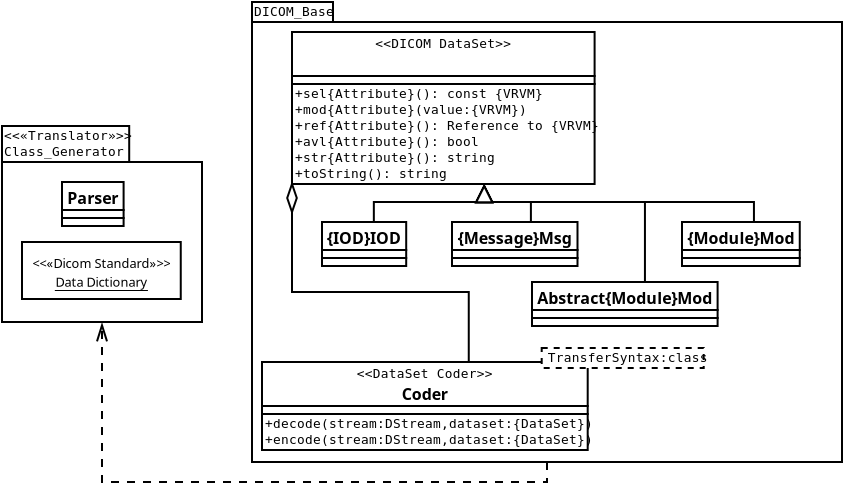 <?xml version="1.0"?>
<diagram xmlns:dia="http://www.lysator.liu.se/~alla/dia/">
  <diagramdata>
    <attribute name="background">
      <color val="#ffffff"/>
    </attribute>
    <attribute name="paper">
      <composite type="paper">
        <attribute name="name">
          <string>#A4#</string>
        </attribute>
        <attribute name="tmargin">
          <real val="2.82"/>
        </attribute>
        <attribute name="bmargin">
          <real val="2.82"/>
        </attribute>
        <attribute name="lmargin">
          <real val="2.82"/>
        </attribute>
        <attribute name="rmargin">
          <real val="2.82"/>
        </attribute>
        <attribute name="is_portrait">
          <boolean val="true"/>
        </attribute>
        <attribute name="scaling">
          <real val="1"/>
        </attribute>
        <attribute name="fitto">
          <boolean val="false"/>
        </attribute>
      </composite>
    </attribute>
    <attribute name="grid">
      <composite type="grid">
        <attribute name="width_x">
          <real val="0.5"/>
        </attribute>
        <attribute name="width_y">
          <real val="0.5"/>
        </attribute>
        <attribute name="visible_x">
          <int val="1"/>
        </attribute>
        <attribute name="visible_y">
          <int val="1"/>
        </attribute>
      </composite>
    </attribute>
    <attribute name="guides">
      <composite type="guides">
        <attribute name="hguides"/>
        <attribute name="vguides"/>
      </composite>
    </attribute>
  </diagramdata>
  <layer name="Background" visible="true">
    <object type="UML - LargePackage" version="0" id="O0">
      <attribute name="obj_pos">
        <point val="14.5,7"/>
      </attribute>
      <attribute name="obj_bb">
        <rectangle val="14.45,5.15;44.05,29.05"/>
      </attribute>
      <attribute name="elem_corner">
        <point val="14.5,7"/>
      </attribute>
      <attribute name="elem_width">
        <real val="29.5"/>
      </attribute>
      <attribute name="elem_height">
        <real val="22"/>
      </attribute>
      <attribute name="name">
        <string>#DICOM_Base#</string>
      </attribute>
      <attribute name="stereotype">
        <string/>
      </attribute>
    </object>
    <object type="UML - Class" version="0" id="O1">
      <attribute name="obj_pos">
        <point val="16.5,7.5"/>
      </attribute>
      <attribute name="obj_bb">
        <rectangle val="16.45,7.45;35.772,15.15"/>
      </attribute>
      <attribute name="elem_corner">
        <point val="16.5,7.5"/>
      </attribute>
      <attribute name="elem_width">
        <real val="19.222"/>
      </attribute>
      <attribute name="elem_height">
        <real val="7.6"/>
      </attribute>
      <attribute name="name">
        <string>##</string>
      </attribute>
      <attribute name="stereotype">
        <string>#DICOM DataSet#</string>
      </attribute>
      <attribute name="abstract">
        <boolean val="false"/>
      </attribute>
      <attribute name="suppress_attributes">
        <boolean val="false"/>
      </attribute>
      <attribute name="suppress_operations">
        <boolean val="false"/>
      </attribute>
      <attribute name="visible_attributes">
        <boolean val="true"/>
      </attribute>
      <attribute name="visible_operations">
        <boolean val="true"/>
      </attribute>
      <attribute name="attributes"/>
      <attribute name="operations">
        <composite type="umloperation">
          <attribute name="name">
            <string>#sel{Attribute}#</string>
          </attribute>
          <attribute name="type">
            <string>#const {VRVM}#</string>
          </attribute>
          <attribute name="visibility">
            <enum val="0"/>
          </attribute>
          <attribute name="abstract">
            <boolean val="false"/>
          </attribute>
          <attribute name="class_scope">
            <boolean val="false"/>
          </attribute>
          <attribute name="parameters"/>
        </composite>
        <composite type="umloperation">
          <attribute name="name">
            <string>#mod{Attribute}#</string>
          </attribute>
          <attribute name="type">
            <string/>
          </attribute>
          <attribute name="visibility">
            <enum val="0"/>
          </attribute>
          <attribute name="abstract">
            <boolean val="false"/>
          </attribute>
          <attribute name="class_scope">
            <boolean val="false"/>
          </attribute>
          <attribute name="parameters">
            <composite type="umlparameter">
              <attribute name="name">
                <string>#value#</string>
              </attribute>
              <attribute name="type">
                <string>#{VRVM}#</string>
              </attribute>
              <attribute name="value">
                <string/>
              </attribute>
              <attribute name="kind">
                <enum val="0"/>
              </attribute>
            </composite>
          </attribute>
        </composite>
        <composite type="umloperation">
          <attribute name="name">
            <string>#ref{Attribute}#</string>
          </attribute>
          <attribute name="type">
            <string>#Reference to {VRVM}#</string>
          </attribute>
          <attribute name="visibility">
            <enum val="0"/>
          </attribute>
          <attribute name="abstract">
            <boolean val="false"/>
          </attribute>
          <attribute name="class_scope">
            <boolean val="false"/>
          </attribute>
          <attribute name="parameters"/>
        </composite>
        <composite type="umloperation">
          <attribute name="name">
            <string>#avl{Attribute}#</string>
          </attribute>
          <attribute name="type">
            <string>#bool#</string>
          </attribute>
          <attribute name="visibility">
            <enum val="0"/>
          </attribute>
          <attribute name="abstract">
            <boolean val="false"/>
          </attribute>
          <attribute name="class_scope">
            <boolean val="false"/>
          </attribute>
          <attribute name="parameters"/>
        </composite>
        <composite type="umloperation">
          <attribute name="name">
            <string>#str{Attribute}#</string>
          </attribute>
          <attribute name="type">
            <string>#string#</string>
          </attribute>
          <attribute name="visibility">
            <enum val="0"/>
          </attribute>
          <attribute name="abstract">
            <boolean val="false"/>
          </attribute>
          <attribute name="class_scope">
            <boolean val="false"/>
          </attribute>
          <attribute name="parameters"/>
        </composite>
        <composite type="umloperation">
          <attribute name="name">
            <string>#toString#</string>
          </attribute>
          <attribute name="type">
            <string>#string#</string>
          </attribute>
          <attribute name="visibility">
            <enum val="0"/>
          </attribute>
          <attribute name="abstract">
            <boolean val="false"/>
          </attribute>
          <attribute name="class_scope">
            <boolean val="false"/>
          </attribute>
          <attribute name="parameters"/>
        </composite>
      </attribute>
      <attribute name="template">
        <boolean val="false"/>
      </attribute>
      <attribute name="templates"/>
    </object>
    <object type="UML - Class" version="0" id="O2">
      <attribute name="obj_pos">
        <point val="18,17"/>
      </attribute>
      <attribute name="obj_bb">
        <rectangle val="17.95,16.95;23.233,19.25"/>
      </attribute>
      <attribute name="elem_corner">
        <point val="18,17"/>
      </attribute>
      <attribute name="elem_width">
        <real val="5.183"/>
      </attribute>
      <attribute name="elem_height">
        <real val="2.2"/>
      </attribute>
      <attribute name="name">
        <string>#{IOD}IOD#</string>
      </attribute>
      <attribute name="stereotype">
        <string/>
      </attribute>
      <attribute name="abstract">
        <boolean val="false"/>
      </attribute>
      <attribute name="suppress_attributes">
        <boolean val="false"/>
      </attribute>
      <attribute name="suppress_operations">
        <boolean val="false"/>
      </attribute>
      <attribute name="visible_attributes">
        <boolean val="true"/>
      </attribute>
      <attribute name="visible_operations">
        <boolean val="true"/>
      </attribute>
      <attribute name="attributes"/>
      <attribute name="operations"/>
      <attribute name="template">
        <boolean val="false"/>
      </attribute>
      <attribute name="templates"/>
    </object>
    <object type="UML - Class" version="0" id="O3">
      <attribute name="obj_pos">
        <point val="24.5,17"/>
      </attribute>
      <attribute name="obj_bb">
        <rectangle val="24.45,16.95;32.44,19.25"/>
      </attribute>
      <attribute name="elem_corner">
        <point val="24.5,17"/>
      </attribute>
      <attribute name="elem_width">
        <real val="7.89"/>
      </attribute>
      <attribute name="elem_height">
        <real val="2.2"/>
      </attribute>
      <attribute name="name">
        <string>#{Message}Msg#</string>
      </attribute>
      <attribute name="stereotype">
        <string/>
      </attribute>
      <attribute name="abstract">
        <boolean val="false"/>
      </attribute>
      <attribute name="suppress_attributes">
        <boolean val="false"/>
      </attribute>
      <attribute name="suppress_operations">
        <boolean val="false"/>
      </attribute>
      <attribute name="visible_attributes">
        <boolean val="true"/>
      </attribute>
      <attribute name="visible_operations">
        <boolean val="true"/>
      </attribute>
      <attribute name="attributes"/>
      <attribute name="operations"/>
      <attribute name="template">
        <boolean val="false"/>
      </attribute>
      <attribute name="templates"/>
    </object>
    <object type="UML - Class" version="0" id="O4">
      <attribute name="obj_pos">
        <point val="36,17"/>
      </attribute>
      <attribute name="obj_bb">
        <rectangle val="35.95,16.95;43.243,19.25"/>
      </attribute>
      <attribute name="elem_corner">
        <point val="36,17"/>
      </attribute>
      <attribute name="elem_width">
        <real val="7.193"/>
      </attribute>
      <attribute name="elem_height">
        <real val="2.2"/>
      </attribute>
      <attribute name="name">
        <string>#{Module}Mod#</string>
      </attribute>
      <attribute name="stereotype">
        <string/>
      </attribute>
      <attribute name="abstract">
        <boolean val="false"/>
      </attribute>
      <attribute name="suppress_attributes">
        <boolean val="false"/>
      </attribute>
      <attribute name="suppress_operations">
        <boolean val="false"/>
      </attribute>
      <attribute name="visible_attributes">
        <boolean val="true"/>
      </attribute>
      <attribute name="visible_operations">
        <boolean val="true"/>
      </attribute>
      <attribute name="attributes"/>
      <attribute name="operations"/>
      <attribute name="template">
        <boolean val="false"/>
      </attribute>
      <attribute name="templates"/>
    </object>
    <object type="UML - Class" version="0" id="O5">
      <attribute name="obj_pos">
        <point val="28.5,20"/>
      </attribute>
      <attribute name="obj_bb">
        <rectangle val="28.45,19.95;39.844,22.25"/>
      </attribute>
      <attribute name="elem_corner">
        <point val="28.5,20"/>
      </attribute>
      <attribute name="elem_width">
        <real val="11.294"/>
      </attribute>
      <attribute name="elem_height">
        <real val="2.2"/>
      </attribute>
      <attribute name="name">
        <string>#Abstract{Module}Mod#</string>
      </attribute>
      <attribute name="stereotype">
        <string/>
      </attribute>
      <attribute name="abstract">
        <boolean val="false"/>
      </attribute>
      <attribute name="suppress_attributes">
        <boolean val="false"/>
      </attribute>
      <attribute name="suppress_operations">
        <boolean val="false"/>
      </attribute>
      <attribute name="visible_attributes">
        <boolean val="true"/>
      </attribute>
      <attribute name="visible_operations">
        <boolean val="true"/>
      </attribute>
      <attribute name="attributes"/>
      <attribute name="operations"/>
      <attribute name="template">
        <boolean val="false"/>
      </attribute>
      <attribute name="templates"/>
    </object>
    <object type="UML - Generalization" version="0" id="O6">
      <attribute name="obj_pos">
        <point val="26.111,15.1"/>
      </attribute>
      <attribute name="obj_bb">
        <rectangle val="19.742,14.25;26.961,17.85"/>
      </attribute>
      <attribute name="orth_points">
        <point val="26.111,15.1"/>
        <point val="26.111,16"/>
        <point val="20.592,16"/>
        <point val="20.592,17"/>
      </attribute>
      <attribute name="orth_orient">
        <enum val="1"/>
        <enum val="0"/>
        <enum val="1"/>
      </attribute>
      <attribute name="name">
        <string/>
      </attribute>
      <attribute name="stereotype">
        <string/>
      </attribute>
      <connections>
        <connection handle="0" to="O1" connection="6"/>
        <connection handle="1" to="O2" connection="1"/>
      </connections>
    </object>
    <object type="UML - Generalization" version="0" id="O7">
      <attribute name="obj_pos">
        <point val="26.111,15.1"/>
      </attribute>
      <attribute name="obj_bb">
        <rectangle val="25.261,14.25;29.295,17.85"/>
      </attribute>
      <attribute name="orth_points">
        <point val="26.111,15.1"/>
        <point val="26.111,16"/>
        <point val="28.445,16"/>
        <point val="28.445,17"/>
      </attribute>
      <attribute name="orth_orient">
        <enum val="1"/>
        <enum val="0"/>
        <enum val="1"/>
      </attribute>
      <attribute name="name">
        <string/>
      </attribute>
      <attribute name="stereotype">
        <string/>
      </attribute>
      <connections>
        <connection handle="0" to="O1" connection="6"/>
        <connection handle="1" to="O3" connection="1"/>
      </connections>
    </object>
    <object type="UML - Generalization" version="0" id="O8">
      <attribute name="obj_pos">
        <point val="26.111,15.1"/>
      </attribute>
      <attribute name="obj_bb">
        <rectangle val="25.261,14.25;40.447,17.85"/>
      </attribute>
      <attribute name="orth_points">
        <point val="26.111,15.1"/>
        <point val="26.111,16"/>
        <point val="39.597,16"/>
        <point val="39.597,17"/>
      </attribute>
      <attribute name="orth_orient">
        <enum val="1"/>
        <enum val="0"/>
        <enum val="1"/>
      </attribute>
      <attribute name="name">
        <string/>
      </attribute>
      <attribute name="stereotype">
        <string/>
      </attribute>
      <connections>
        <connection handle="0" to="O1" connection="6"/>
        <connection handle="1" to="O4" connection="1"/>
      </connections>
    </object>
    <object type="UML - Generalization" version="0" id="O9">
      <attribute name="obj_pos">
        <point val="26.111,15.1"/>
      </attribute>
      <attribute name="obj_bb">
        <rectangle val="25.261,14.25;34.997,20.85"/>
      </attribute>
      <attribute name="orth_points">
        <point val="26.111,15.1"/>
        <point val="26.111,16"/>
        <point val="34.147,16"/>
        <point val="34.147,20"/>
      </attribute>
      <attribute name="orth_orient">
        <enum val="1"/>
        <enum val="0"/>
        <enum val="1"/>
      </attribute>
      <attribute name="name">
        <string/>
      </attribute>
      <attribute name="stereotype">
        <string/>
      </attribute>
      <connections>
        <connection handle="0" to="O1" connection="6"/>
        <connection handle="1" to="O5" connection="1"/>
      </connections>
    </object>
    <object type="UML - Class" version="0" id="O10">
      <attribute name="obj_pos">
        <point val="15,24"/>
      </attribute>
      <attribute name="obj_bb">
        <rectangle val="14.95,23.25;43.723,28.45"/>
      </attribute>
      <attribute name="elem_corner">
        <point val="15,24"/>
      </attribute>
      <attribute name="elem_width">
        <real val="20.677"/>
      </attribute>
      <attribute name="elem_height">
        <real val="4.4"/>
      </attribute>
      <attribute name="name">
        <string>#Coder#</string>
      </attribute>
      <attribute name="stereotype">
        <string>#DataSet Coder#</string>
      </attribute>
      <attribute name="abstract">
        <boolean val="false"/>
      </attribute>
      <attribute name="suppress_attributes">
        <boolean val="false"/>
      </attribute>
      <attribute name="suppress_operations">
        <boolean val="false"/>
      </attribute>
      <attribute name="visible_attributes">
        <boolean val="true"/>
      </attribute>
      <attribute name="visible_operations">
        <boolean val="true"/>
      </attribute>
      <attribute name="attributes"/>
      <attribute name="operations">
        <composite type="umloperation">
          <attribute name="name">
            <string>#decode#</string>
          </attribute>
          <attribute name="type">
            <string/>
          </attribute>
          <attribute name="visibility">
            <enum val="0"/>
          </attribute>
          <attribute name="abstract">
            <boolean val="false"/>
          </attribute>
          <attribute name="class_scope">
            <boolean val="false"/>
          </attribute>
          <attribute name="parameters">
            <composite type="umlparameter">
              <attribute name="name">
                <string>#stream#</string>
              </attribute>
              <attribute name="type">
                <string>#DStream#</string>
              </attribute>
              <attribute name="value">
                <string/>
              </attribute>
              <attribute name="kind">
                <enum val="0"/>
              </attribute>
            </composite>
            <composite type="umlparameter">
              <attribute name="name">
                <string>#dataset#</string>
              </attribute>
              <attribute name="type">
                <string>#{DataSet}#</string>
              </attribute>
              <attribute name="value">
                <string/>
              </attribute>
              <attribute name="kind">
                <enum val="0"/>
              </attribute>
            </composite>
          </attribute>
        </composite>
        <composite type="umloperation">
          <attribute name="name">
            <string>#encode#</string>
          </attribute>
          <attribute name="type">
            <string/>
          </attribute>
          <attribute name="visibility">
            <enum val="0"/>
          </attribute>
          <attribute name="abstract">
            <boolean val="false"/>
          </attribute>
          <attribute name="class_scope">
            <boolean val="false"/>
          </attribute>
          <attribute name="parameters">
            <composite type="umlparameter">
              <attribute name="name">
                <string>#stream#</string>
              </attribute>
              <attribute name="type">
                <string>#DStream#</string>
              </attribute>
              <attribute name="value">
                <string/>
              </attribute>
              <attribute name="kind">
                <enum val="0"/>
              </attribute>
            </composite>
            <composite type="umlparameter">
              <attribute name="name">
                <string>#dataset#</string>
              </attribute>
              <attribute name="type">
                <string>#{DataSet}#</string>
              </attribute>
              <attribute name="value">
                <string/>
              </attribute>
              <attribute name="kind">
                <enum val="0"/>
              </attribute>
            </composite>
          </attribute>
        </composite>
      </attribute>
      <attribute name="template">
        <boolean val="true"/>
      </attribute>
      <attribute name="templates">
        <composite type="umlformalparameter">
          <attribute name="name">
            <string>#TransferSyntax#</string>
          </attribute>
          <attribute name="type">
            <string>#class#</string>
          </attribute>
        </composite>
      </attribute>
    </object>
    <object type="UML - Association" version="0" id="O11">
      <attribute name="obj_pos">
        <point val="25.338,24"/>
      </attribute>
      <attribute name="obj_bb">
        <rectangle val="15.05,13.65;26.788,25.6"/>
      </attribute>
      <attribute name="orth_points">
        <point val="25.338,24"/>
        <point val="25.338,20.5"/>
        <point val="16.5,20.5"/>
        <point val="16.5,15.1"/>
      </attribute>
      <attribute name="orth_orient">
        <enum val="1"/>
        <enum val="0"/>
        <enum val="1"/>
      </attribute>
      <attribute name="name">
        <string/>
      </attribute>
      <attribute name="direction">
        <enum val="0"/>
      </attribute>
      <attribute name="ends">
        <composite>
          <attribute name="role">
            <string/>
          </attribute>
          <attribute name="multiplicity">
            <string/>
          </attribute>
          <attribute name="arrow">
            <boolean val="false"/>
          </attribute>
          <attribute name="aggregate">
            <enum val="0"/>
          </attribute>
        </composite>
        <composite>
          <attribute name="role">
            <string/>
          </attribute>
          <attribute name="multiplicity">
            <string/>
          </attribute>
          <attribute name="arrow">
            <boolean val="false"/>
          </attribute>
          <attribute name="aggregate">
            <enum val="1"/>
          </attribute>
        </composite>
      </attribute>
      <connections>
        <connection handle="0" to="O10" connection="1"/>
        <connection handle="1" to="O1" connection="5"/>
      </connections>
    </object>
    <group>
      <object type="UML - LargePackage" version="0" id="O12">
        <attribute name="obj_pos">
          <point val="2,14"/>
        </attribute>
        <attribute name="obj_bb">
          <rectangle val="1.95,12.15;12.05,22.05"/>
        </attribute>
        <attribute name="elem_corner">
          <point val="2,14"/>
        </attribute>
        <attribute name="elem_width">
          <real val="10"/>
        </attribute>
        <attribute name="elem_height">
          <real val="8"/>
        </attribute>
        <attribute name="name">
          <string>#Class_Generator#</string>
        </attribute>
        <attribute name="stereotype">
          <string>#&#171;Translator&#187;#</string>
        </attribute>
      </object>
      <object type="UML - Class" version="0" id="O13">
        <attribute name="obj_pos">
          <point val="5,15"/>
        </attribute>
        <attribute name="obj_bb">
          <rectangle val="4.95,14.95;9.011,17.25"/>
        </attribute>
        <attribute name="elem_corner">
          <point val="5,15"/>
        </attribute>
        <attribute name="elem_width">
          <real val="3.961"/>
        </attribute>
        <attribute name="elem_height">
          <real val="2.2"/>
        </attribute>
        <attribute name="name">
          <string>#Parser#</string>
        </attribute>
        <attribute name="stereotype">
          <string/>
        </attribute>
        <attribute name="abstract">
          <boolean val="false"/>
        </attribute>
        <attribute name="suppress_attributes">
          <boolean val="false"/>
        </attribute>
        <attribute name="suppress_operations">
          <boolean val="false"/>
        </attribute>
        <attribute name="visible_attributes">
          <boolean val="true"/>
        </attribute>
        <attribute name="visible_operations">
          <boolean val="true"/>
        </attribute>
        <attribute name="attributes"/>
        <attribute name="operations"/>
        <attribute name="template">
          <boolean val="false"/>
        </attribute>
        <attribute name="templates"/>
      </object>
      <object type="UML - Object" version="0" id="O14">
        <attribute name="obj_pos">
          <point val="3,18"/>
        </attribute>
        <attribute name="obj_bb">
          <rectangle val="2.95,17.95;10.964,20.9"/>
        </attribute>
        <attribute name="elem_corner">
          <point val="3,18"/>
        </attribute>
        <attribute name="elem_width">
          <real val="7.914"/>
        </attribute>
        <attribute name="elem_height">
          <real val="2.85"/>
        </attribute>
        <attribute name="text">
          <composite type="text">
            <attribute name="string">
              <string>#Data Dictionary#</string>
            </attribute>
            <attribute name="font">
              <font name="Helvetica"/>
            </attribute>
            <attribute name="height">
              <real val="0.8"/>
            </attribute>
            <attribute name="pos">
              <point val="6.957,20.2"/>
            </attribute>
            <attribute name="color">
              <color val="#000000"/>
            </attribute>
            <attribute name="alignment">
              <enum val="1"/>
            </attribute>
          </composite>
        </attribute>
        <attribute name="stereotype">
          <string>#&#171;Dicom Standard&#187;#</string>
        </attribute>
        <attribute name="exstate">
          <string/>
        </attribute>
        <attribute name="attrib">
          <composite type="text">
            <attribute name="string">
              <string>##</string>
            </attribute>
            <attribute name="font">
              <font name="Helvetica"/>
            </attribute>
            <attribute name="height">
              <real val="0.8"/>
            </attribute>
            <attribute name="pos">
              <point val="0,0"/>
            </attribute>
            <attribute name="color">
              <color val="#000000"/>
            </attribute>
            <attribute name="alignment">
              <enum val="0"/>
            </attribute>
          </composite>
        </attribute>
        <attribute name="is_active">
          <boolean val="false"/>
        </attribute>
        <attribute name="show_attribs">
          <boolean val="false"/>
        </attribute>
        <attribute name="multiple">
          <boolean val="false"/>
        </attribute>
      </object>
    </group>
    <object type="UML - Dependency" version="0" id="O15">
      <attribute name="obj_pos">
        <point val="29.25,29"/>
      </attribute>
      <attribute name="obj_bb">
        <rectangle val="6.15,21.15;30.1,30.85"/>
      </attribute>
      <attribute name="orth_points">
        <point val="29.25,29"/>
        <point val="29.25,30"/>
        <point val="7,30"/>
        <point val="7,22"/>
      </attribute>
      <attribute name="orth_orient">
        <enum val="1"/>
        <enum val="0"/>
        <enum val="1"/>
      </attribute>
      <attribute name="draw_arrow">
        <boolean val="true"/>
      </attribute>
      <attribute name="name">
        <string/>
      </attribute>
      <attribute name="stereotype">
        <string/>
      </attribute>
      <connections>
        <connection handle="0" to="O0" connection="6"/>
        <connection handle="1" to="O12" connection="6"/>
      </connections>
    </object>
  </layer>
</diagram>
